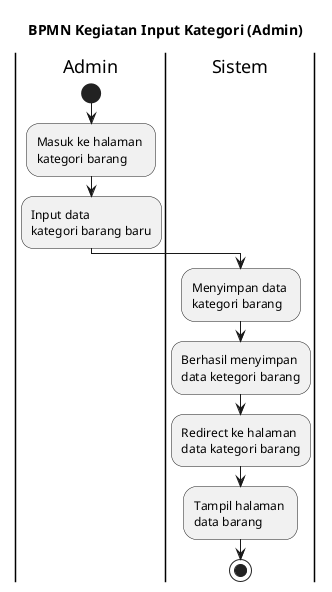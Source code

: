 @startuml admin-input-kategori

title BPMN Kegiatan Input Kategori (Admin)

|Admin|
start
:Masuk ke halaman \nkategori barang;
:Input data \nkategori barang baru;
|Sistem|
:Menyimpan data \nkategori barang;
:Berhasil menyimpan \ndata ketegori barang;
:Redirect ke halaman \ndata kategori barang;
:Tampil halaman \ndata barang;
stop
@enduml